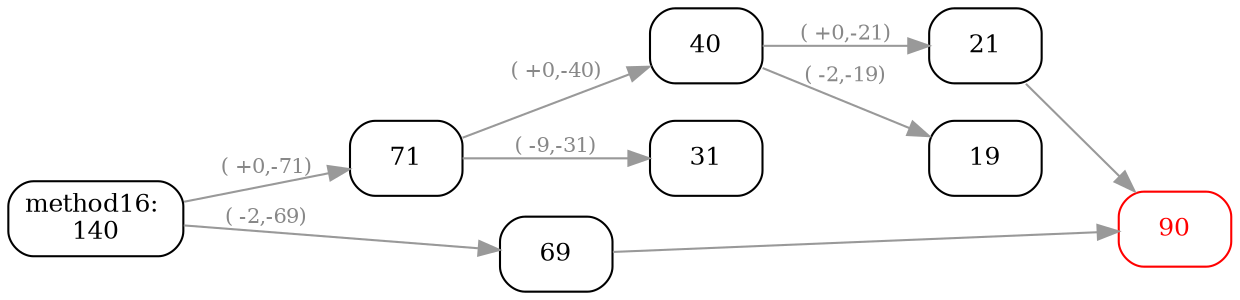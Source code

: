 // comment
digraph method16 {
	graph [rankdir=LR]
	node [color=black fontcolor=black fontsize=12 shape=box style=rounded]
	edge [color="#999999" fontcolor="#888888" fontsize=10]
	"16_00_0" [label="method16: 
140"]
	"16_1_1" [label=71]
	"16_1_2" [label=69]
	"16_00_0" -> "16_1_1" [label="( +0,-71)"]
	"16_00_0" -> "16_1_2" [label="( -2,-69)"]
	"16_2_1" [label=40]
	"16_2_2" [label=31]
	"16_1_1" -> "16_2_1" [label="( +0,-40)"]
	"16_1_1" -> "16_2_2" [label="( -9,-31)"]
	"16_3_1" [label=21]
	"16_3_2" [label=19]
	"16_2_1" -> "16_3_1" [label="( +0,-21)"]
	"16_2_1" -> "16_3_2" [label="( -2,-19)"]
	"16_3_3" [label=90 color=red fontcolor=red]
	"16_3_1" -> "16_3_3"
	"16_1_2" -> "16_3_3"
}
